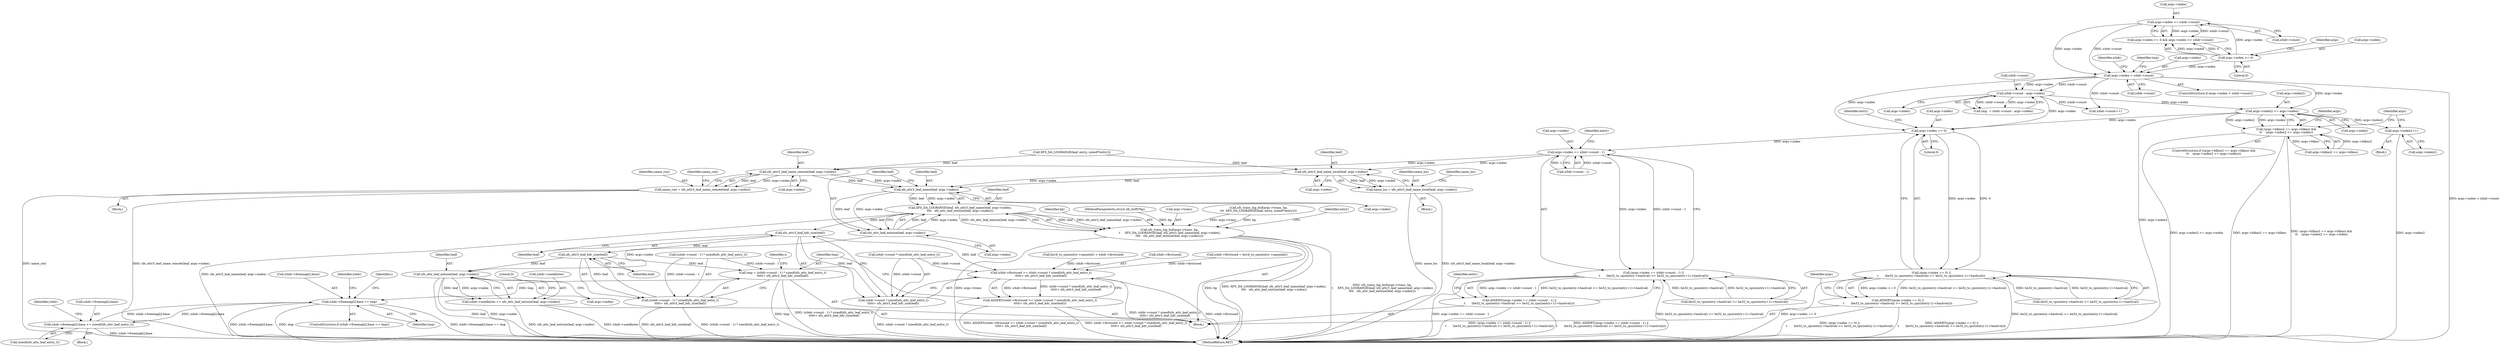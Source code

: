 digraph "0_linux_8275cdd0e7ac550dcce2b3ef6d2fb3b808c1ae59_2@pointer" {
"1000363" [label="(Call,args->index2 <= args->index)"];
"1000157" [label="(Call,args->index < ichdr->count)"];
"1000140" [label="(Call,args->index <= ichdr->count)"];
"1000135" [label="(Call,args->index >= 0)"];
"1000167" [label="(Call,ichdr->count - args->index)"];
"1000355" [label="(Call,(args->blkno2 == args->blkno) &&\n\t\t    (args->index2 <= args->index))"];
"1000371" [label="(Call,args->index2++)"];
"1000388" [label="(Call,args->index == 0)"];
"1000387" [label="(Call,(args->index == 0) ||\n\t       (be32_to_cpu(entry->hashval) >= be32_to_cpu((entry-1)->hashval)))"];
"1000386" [label="(Call,ASSERT((args->index == 0) ||\n\t       (be32_to_cpu(entry->hashval) >= be32_to_cpu((entry-1)->hashval))))"];
"1000406" [label="(Call,args->index == ichdr->count - 1)"];
"1000405" [label="(Call,(args->index == ichdr->count - 1) ||\n\t       (be32_to_cpu(entry->hashval) <= be32_to_cpu((entry+1)->hashval)))"];
"1000404" [label="(Call,ASSERT((args->index == ichdr->count - 1) ||\n\t       (be32_to_cpu(entry->hashval) <= be32_to_cpu((entry+1)->hashval))))"];
"1000435" [label="(Call,xfs_attr3_leaf_name_local(leaf, args->index))"];
"1000433" [label="(Call,name_loc = xfs_attr3_leaf_name_local(leaf, args->index))"];
"1000556" [label="(Call,xfs_attr3_leaf_name(leaf, args->index))"];
"1000554" [label="(Call,XFS_DA_LOGRANGE(leaf, xfs_attr3_leaf_name(leaf, args->index),\n\t\t\t\t   xfs_attr_leaf_entsize(leaf, args->index)))"];
"1000549" [label="(Call,xfs_trans_log_buf(args->trans, bp,\n \t     XFS_DA_LOGRANGE(leaf, xfs_attr3_leaf_name(leaf, args->index),\n\t\t\t\t   xfs_attr_leaf_entsize(leaf, args->index))))"];
"1000595" [label="(Call,xfs_attr3_leaf_hdr_size(leaf))"];
"1000584" [label="(Call,ichdr->firstused >= ichdr->count * sizeof(xfs_attr_leaf_entry_t)\n\t\t\t\t\t+ xfs_attr3_leaf_hdr_size(leaf))"];
"1000583" [label="(Call,ASSERT(ichdr->firstused >= ichdr->count * sizeof(xfs_attr_leaf_entry_t)\n\t\t\t\t\t+ xfs_attr3_leaf_hdr_size(leaf)))"];
"1000588" [label="(Call,ichdr->count * sizeof(xfs_attr_leaf_entry_t)\n\t\t\t\t\t+ xfs_attr3_leaf_hdr_size(leaf))"];
"1000608" [label="(Call,xfs_attr3_leaf_hdr_size(leaf))"];
"1000597" [label="(Call,tmp = (ichdr->count - 1) * sizeof(xfs_attr_leaf_entry_t)\n\t\t\t\t\t+ xfs_attr3_leaf_hdr_size(leaf))"];
"1000621" [label="(Call,ichdr->freemap[i].base == tmp)"];
"1000631" [label="(Call,ichdr->freemap[i].base += sizeof(xfs_attr_leaf_entry_t))"];
"1000599" [label="(Call,(ichdr->count - 1) * sizeof(xfs_attr_leaf_entry_t)\n\t\t\t\t\t+ xfs_attr3_leaf_hdr_size(leaf))"];
"1000655" [label="(Call,xfs_attr_leaf_entsize(leaf, args->index))"];
"1000651" [label="(Call,ichdr->usedbytes += xfs_attr_leaf_entsize(leaf, args->index))"];
"1000561" [label="(Call,xfs_attr_leaf_entsize(leaf, args->index))"];
"1000489" [label="(Call,xfs_attr3_leaf_name_remote(leaf, args->index))"];
"1000487" [label="(Call,name_rmt = xfs_attr3_leaf_name_remote(leaf, args->index))"];
"1000393" [label="(Call,be32_to_cpu(entry->hashval) >= be32_to_cpu((entry-1)->hashval))"];
"1000161" [label="(Call,ichdr->count)"];
"1000612" [label="(Identifier,i)"];
"1000436" [label="(Identifier,leaf)"];
"1000597" [label="(Call,tmp = (ichdr->count - 1) * sizeof(xfs_attr_leaf_entry_t)\n\t\t\t\t\t+ xfs_attr3_leaf_hdr_size(leaf))"];
"1000609" [label="(Identifier,leaf)"];
"1000600" [label="(Call,(ichdr->count - 1) * sizeof(xfs_attr_leaf_entry_t))"];
"1000144" [label="(Call,ichdr->count)"];
"1000550" [label="(Call,args->trans)"];
"1000620" [label="(ControlStructure,if (ichdr->freemap[i].base == tmp))"];
"1000373" [label="(Identifier,args)"];
"1000387" [label="(Call,(args->index == 0) ||\n\t       (be32_to_cpu(entry->hashval) >= be32_to_cpu((entry-1)->hashval)))"];
"1000645" [label="(Identifier,ichdr)"];
"1000375" [label="(Call,xfs_trans_log_buf(args->trans, bp,\n\t\t\t  XFS_DA_LOGRANGE(leaf, entry, sizeof(*entry))))"];
"1000570" [label="(Identifier,entry)"];
"1000491" [label="(Call,args->index)"];
"1000429" [label="(Identifier,entry)"];
"1000380" [label="(Call,XFS_DA_LOGRANGE(leaf, entry, sizeof(*entry)))"];
"1000139" [label="(Literal,0)"];
"1000406" [label="(Call,args->index == ichdr->count - 1)"];
"1000388" [label="(Call,args->index == 0)"];
"1000656" [label="(Identifier,leaf)"];
"1000165" [label="(Call,tmp  = ichdr->count - args->index)"];
"1000555" [label="(Identifier,leaf)"];
"1000567" [label="(Call,be16_to_cpu(entry->nameidx) < ichdr->firstused)"];
"1000356" [label="(Call,args->blkno2 == args->blkno)"];
"1000651" [label="(Call,ichdr->usedbytes += xfs_attr_leaf_entsize(leaf, args->index))"];
"1000141" [label="(Call,args->index)"];
"1000583" [label="(Call,ASSERT(ichdr->firstused >= ichdr->count * sizeof(xfs_attr_leaf_entry_t)\n\t\t\t\t\t+ xfs_attr3_leaf_hdr_size(leaf)))"];
"1000367" [label="(Call,args->index)"];
"1000354" [label="(ControlStructure,if ((args->blkno2 == args->blkno) &&\n\t\t    (args->index2 <= args->index)))"];
"1000562" [label="(Identifier,leaf)"];
"1000639" [label="(Call,sizeof(xfs_attr_leaf_entry_t))"];
"1000156" [label="(ControlStructure,if (args->index < ichdr->count))"];
"1000558" [label="(Call,args->index)"];
"1000655" [label="(Call,xfs_attr_leaf_entsize(leaf, args->index))"];
"1000435" [label="(Call,xfs_attr3_leaf_name_local(leaf, args->index))"];
"1000584" [label="(Call,ichdr->firstused >= ichdr->count * sizeof(xfs_attr_leaf_entry_t)\n\t\t\t\t\t+ xfs_attr3_leaf_hdr_size(leaf))"];
"1000486" [label="(Block,)"];
"1000404" [label="(Call,ASSERT((args->index == ichdr->count - 1) ||\n\t       (be32_to_cpu(entry->hashval) <= be32_to_cpu((entry+1)->hashval))))"];
"1000407" [label="(Call,args->index)"];
"1000167" [label="(Call,ichdr->count - args->index)"];
"1000415" [label="(Call,be32_to_cpu(entry->hashval) <= be32_to_cpu((entry+1)->hashval))"];
"1000622" [label="(Call,ichdr->freemap[i].base)"];
"1000199" [label="(Identifier,ichdr)"];
"1000396" [label="(Identifier,entry)"];
"1000408" [label="(Identifier,args)"];
"1000652" [label="(Call,ichdr->usedbytes)"];
"1000563" [label="(Call,args->index)"];
"1000632" [label="(Call,ichdr->freemap[i].base)"];
"1000662" [label="(MethodReturn,RET)"];
"1000171" [label="(Call,args->index)"];
"1000585" [label="(Call,ichdr->firstused)"];
"1000392" [label="(Literal,0)"];
"1000166" [label="(Identifier,tmp)"];
"1000364" [label="(Call,args->index2)"];
"1000442" [label="(Identifier,name_loc)"];
"1000496" [label="(Identifier,name_rmt)"];
"1000488" [label="(Identifier,name_rmt)"];
"1000599" [label="(Call,(ichdr->count - 1) * sizeof(xfs_attr_leaf_entry_t)\n\t\t\t\t\t+ xfs_attr3_leaf_hdr_size(leaf))"];
"1000595" [label="(Call,xfs_attr3_leaf_hdr_size(leaf))"];
"1000635" [label="(Identifier,ichdr)"];
"1000487" [label="(Call,name_rmt = xfs_attr3_leaf_name_remote(leaf, args->index))"];
"1000490" [label="(Identifier,leaf)"];
"1000553" [label="(Identifier,bp)"];
"1000557" [label="(Identifier,leaf)"];
"1000629" [label="(Identifier,tmp)"];
"1000621" [label="(Call,ichdr->freemap[i].base == tmp)"];
"1000433" [label="(Call,name_loc = xfs_attr3_leaf_name_local(leaf, args->index))"];
"1000355" [label="(Call,(args->blkno2 == args->blkno) &&\n\t\t    (args->index2 <= args->index))"];
"1000434" [label="(Identifier,name_loc)"];
"1000410" [label="(Call,ichdr->count - 1)"];
"1000405" [label="(Call,(args->index == ichdr->count - 1) ||\n\t       (be32_to_cpu(entry->hashval) <= be32_to_cpu((entry+1)->hashval)))"];
"1000110" [label="(Block,)"];
"1000588" [label="(Call,ichdr->count * sizeof(xfs_attr_leaf_entry_t)\n\t\t\t\t\t+ xfs_attr3_leaf_hdr_size(leaf))"];
"1000437" [label="(Call,args->index)"];
"1000596" [label="(Identifier,leaf)"];
"1000142" [label="(Identifier,args)"];
"1000630" [label="(Block,)"];
"1000561" [label="(Call,xfs_attr_leaf_entsize(leaf, args->index))"];
"1000598" [label="(Identifier,tmp)"];
"1000575" [label="(Call,ichdr->firstused = be16_to_cpu(entry->nameidx))"];
"1000418" [label="(Identifier,entry)"];
"1000135" [label="(Call,args->index >= 0)"];
"1000489" [label="(Call,xfs_attr3_leaf_name_remote(leaf, args->index))"];
"1000197" [label="(Call,ichdr->count++)"];
"1000556" [label="(Call,xfs_attr3_leaf_name(leaf, args->index))"];
"1000554" [label="(Call,XFS_DA_LOGRANGE(leaf, xfs_attr3_leaf_name(leaf, args->index),\n\t\t\t\t   xfs_attr_leaf_entsize(leaf, args->index)))"];
"1000618" [label="(Identifier,i)"];
"1000657" [label="(Call,args->index)"];
"1000157" [label="(Call,args->index < ichdr->count)"];
"1000372" [label="(Call,args->index2)"];
"1000136" [label="(Call,args->index)"];
"1000158" [label="(Call,args->index)"];
"1000549" [label="(Call,xfs_trans_log_buf(args->trans, bp,\n \t     XFS_DA_LOGRANGE(leaf, xfs_attr3_leaf_name(leaf, args->index),\n\t\t\t\t   xfs_attr_leaf_entsize(leaf, args->index))))"];
"1000106" [label="(MethodParameterIn,struct xfs_buf\t\t*bp)"];
"1000661" [label="(Literal,0)"];
"1000370" [label="(Block,)"];
"1000371" [label="(Call,args->index2++)"];
"1000363" [label="(Call,args->index2 <= args->index)"];
"1000389" [label="(Call,args->index)"];
"1000377" [label="(Identifier,args)"];
"1000386" [label="(Call,ASSERT((args->index == 0) ||\n\t       (be32_to_cpu(entry->hashval) >= be32_to_cpu((entry-1)->hashval))))"];
"1000631" [label="(Call,ichdr->freemap[i].base += sizeof(xfs_attr_leaf_entry_t))"];
"1000140" [label="(Call,args->index <= ichdr->count)"];
"1000134" [label="(Call,args->index >= 0 && args->index <= ichdr->count)"];
"1000432" [label="(Block,)"];
"1000168" [label="(Call,ichdr->count)"];
"1000589" [label="(Call,ichdr->count * sizeof(xfs_attr_leaf_entry_t))"];
"1000608" [label="(Call,xfs_attr3_leaf_hdr_size(leaf))"];
"1000363" -> "1000355"  [label="AST: "];
"1000363" -> "1000367"  [label="CFG: "];
"1000364" -> "1000363"  [label="AST: "];
"1000367" -> "1000363"  [label="AST: "];
"1000355" -> "1000363"  [label="CFG: "];
"1000363" -> "1000662"  [label="DDG: args->index2"];
"1000363" -> "1000355"  [label="DDG: args->index2"];
"1000363" -> "1000355"  [label="DDG: args->index"];
"1000157" -> "1000363"  [label="DDG: args->index"];
"1000167" -> "1000363"  [label="DDG: args->index"];
"1000363" -> "1000371"  [label="DDG: args->index2"];
"1000363" -> "1000388"  [label="DDG: args->index"];
"1000157" -> "1000156"  [label="AST: "];
"1000157" -> "1000161"  [label="CFG: "];
"1000158" -> "1000157"  [label="AST: "];
"1000161" -> "1000157"  [label="AST: "];
"1000166" -> "1000157"  [label="CFG: "];
"1000199" -> "1000157"  [label="CFG: "];
"1000157" -> "1000662"  [label="DDG: args->index < ichdr->count"];
"1000140" -> "1000157"  [label="DDG: args->index"];
"1000140" -> "1000157"  [label="DDG: ichdr->count"];
"1000135" -> "1000157"  [label="DDG: args->index"];
"1000157" -> "1000167"  [label="DDG: ichdr->count"];
"1000157" -> "1000167"  [label="DDG: args->index"];
"1000157" -> "1000197"  [label="DDG: ichdr->count"];
"1000157" -> "1000388"  [label="DDG: args->index"];
"1000140" -> "1000134"  [label="AST: "];
"1000140" -> "1000144"  [label="CFG: "];
"1000141" -> "1000140"  [label="AST: "];
"1000144" -> "1000140"  [label="AST: "];
"1000134" -> "1000140"  [label="CFG: "];
"1000140" -> "1000134"  [label="DDG: args->index"];
"1000140" -> "1000134"  [label="DDG: ichdr->count"];
"1000135" -> "1000140"  [label="DDG: args->index"];
"1000135" -> "1000134"  [label="AST: "];
"1000135" -> "1000139"  [label="CFG: "];
"1000136" -> "1000135"  [label="AST: "];
"1000139" -> "1000135"  [label="AST: "];
"1000142" -> "1000135"  [label="CFG: "];
"1000134" -> "1000135"  [label="CFG: "];
"1000135" -> "1000134"  [label="DDG: args->index"];
"1000135" -> "1000134"  [label="DDG: 0"];
"1000167" -> "1000165"  [label="AST: "];
"1000167" -> "1000171"  [label="CFG: "];
"1000168" -> "1000167"  [label="AST: "];
"1000171" -> "1000167"  [label="AST: "];
"1000165" -> "1000167"  [label="CFG: "];
"1000167" -> "1000165"  [label="DDG: ichdr->count"];
"1000167" -> "1000165"  [label="DDG: args->index"];
"1000167" -> "1000197"  [label="DDG: ichdr->count"];
"1000167" -> "1000388"  [label="DDG: args->index"];
"1000355" -> "1000354"  [label="AST: "];
"1000355" -> "1000356"  [label="CFG: "];
"1000356" -> "1000355"  [label="AST: "];
"1000373" -> "1000355"  [label="CFG: "];
"1000377" -> "1000355"  [label="CFG: "];
"1000355" -> "1000662"  [label="DDG: args->blkno2 == args->blkno"];
"1000355" -> "1000662"  [label="DDG: (args->blkno2 == args->blkno) &&\n\t\t    (args->index2 <= args->index)"];
"1000355" -> "1000662"  [label="DDG: args->index2 <= args->index"];
"1000356" -> "1000355"  [label="DDG: args->blkno2"];
"1000356" -> "1000355"  [label="DDG: args->blkno"];
"1000371" -> "1000370"  [label="AST: "];
"1000371" -> "1000372"  [label="CFG: "];
"1000372" -> "1000371"  [label="AST: "];
"1000377" -> "1000371"  [label="CFG: "];
"1000371" -> "1000662"  [label="DDG: args->index2"];
"1000388" -> "1000387"  [label="AST: "];
"1000388" -> "1000392"  [label="CFG: "];
"1000389" -> "1000388"  [label="AST: "];
"1000392" -> "1000388"  [label="AST: "];
"1000396" -> "1000388"  [label="CFG: "];
"1000387" -> "1000388"  [label="CFG: "];
"1000388" -> "1000387"  [label="DDG: args->index"];
"1000388" -> "1000387"  [label="DDG: 0"];
"1000388" -> "1000406"  [label="DDG: args->index"];
"1000387" -> "1000386"  [label="AST: "];
"1000387" -> "1000393"  [label="CFG: "];
"1000393" -> "1000387"  [label="AST: "];
"1000386" -> "1000387"  [label="CFG: "];
"1000387" -> "1000662"  [label="DDG: be32_to_cpu(entry->hashval) >= be32_to_cpu((entry-1)->hashval)"];
"1000387" -> "1000662"  [label="DDG: args->index == 0"];
"1000387" -> "1000386"  [label="DDG: args->index == 0"];
"1000387" -> "1000386"  [label="DDG: be32_to_cpu(entry->hashval) >= be32_to_cpu((entry-1)->hashval)"];
"1000393" -> "1000387"  [label="DDG: be32_to_cpu(entry->hashval)"];
"1000393" -> "1000387"  [label="DDG: be32_to_cpu((entry-1)->hashval)"];
"1000386" -> "1000110"  [label="AST: "];
"1000408" -> "1000386"  [label="CFG: "];
"1000386" -> "1000662"  [label="DDG: (args->index == 0) ||\n\t       (be32_to_cpu(entry->hashval) >= be32_to_cpu((entry-1)->hashval))"];
"1000386" -> "1000662"  [label="DDG: ASSERT((args->index == 0) ||\n\t       (be32_to_cpu(entry->hashval) >= be32_to_cpu((entry-1)->hashval)))"];
"1000406" -> "1000405"  [label="AST: "];
"1000406" -> "1000410"  [label="CFG: "];
"1000407" -> "1000406"  [label="AST: "];
"1000410" -> "1000406"  [label="AST: "];
"1000418" -> "1000406"  [label="CFG: "];
"1000405" -> "1000406"  [label="CFG: "];
"1000406" -> "1000405"  [label="DDG: args->index"];
"1000406" -> "1000405"  [label="DDG: ichdr->count - 1"];
"1000410" -> "1000406"  [label="DDG: ichdr->count"];
"1000410" -> "1000406"  [label="DDG: 1"];
"1000406" -> "1000435"  [label="DDG: args->index"];
"1000406" -> "1000489"  [label="DDG: args->index"];
"1000405" -> "1000404"  [label="AST: "];
"1000405" -> "1000415"  [label="CFG: "];
"1000415" -> "1000405"  [label="AST: "];
"1000404" -> "1000405"  [label="CFG: "];
"1000405" -> "1000662"  [label="DDG: be32_to_cpu(entry->hashval) <= be32_to_cpu((entry+1)->hashval)"];
"1000405" -> "1000662"  [label="DDG: args->index == ichdr->count - 1"];
"1000405" -> "1000404"  [label="DDG: args->index == ichdr->count - 1"];
"1000405" -> "1000404"  [label="DDG: be32_to_cpu(entry->hashval) <= be32_to_cpu((entry+1)->hashval)"];
"1000415" -> "1000405"  [label="DDG: be32_to_cpu(entry->hashval)"];
"1000415" -> "1000405"  [label="DDG: be32_to_cpu((entry+1)->hashval)"];
"1000404" -> "1000110"  [label="AST: "];
"1000429" -> "1000404"  [label="CFG: "];
"1000404" -> "1000662"  [label="DDG: (args->index == ichdr->count - 1) ||\n\t       (be32_to_cpu(entry->hashval) <= be32_to_cpu((entry+1)->hashval))"];
"1000404" -> "1000662"  [label="DDG: ASSERT((args->index == ichdr->count - 1) ||\n\t       (be32_to_cpu(entry->hashval) <= be32_to_cpu((entry+1)->hashval)))"];
"1000435" -> "1000433"  [label="AST: "];
"1000435" -> "1000437"  [label="CFG: "];
"1000436" -> "1000435"  [label="AST: "];
"1000437" -> "1000435"  [label="AST: "];
"1000433" -> "1000435"  [label="CFG: "];
"1000435" -> "1000433"  [label="DDG: leaf"];
"1000435" -> "1000433"  [label="DDG: args->index"];
"1000380" -> "1000435"  [label="DDG: leaf"];
"1000435" -> "1000556"  [label="DDG: leaf"];
"1000435" -> "1000556"  [label="DDG: args->index"];
"1000433" -> "1000432"  [label="AST: "];
"1000434" -> "1000433"  [label="AST: "];
"1000442" -> "1000433"  [label="CFG: "];
"1000433" -> "1000662"  [label="DDG: name_loc"];
"1000433" -> "1000662"  [label="DDG: xfs_attr3_leaf_name_local(leaf, args->index)"];
"1000556" -> "1000554"  [label="AST: "];
"1000556" -> "1000558"  [label="CFG: "];
"1000557" -> "1000556"  [label="AST: "];
"1000558" -> "1000556"  [label="AST: "];
"1000562" -> "1000556"  [label="CFG: "];
"1000556" -> "1000554"  [label="DDG: leaf"];
"1000556" -> "1000554"  [label="DDG: args->index"];
"1000489" -> "1000556"  [label="DDG: leaf"];
"1000489" -> "1000556"  [label="DDG: args->index"];
"1000556" -> "1000561"  [label="DDG: leaf"];
"1000556" -> "1000561"  [label="DDG: args->index"];
"1000554" -> "1000549"  [label="AST: "];
"1000554" -> "1000561"  [label="CFG: "];
"1000555" -> "1000554"  [label="AST: "];
"1000561" -> "1000554"  [label="AST: "];
"1000549" -> "1000554"  [label="CFG: "];
"1000554" -> "1000662"  [label="DDG: xfs_attr3_leaf_name(leaf, args->index)"];
"1000554" -> "1000549"  [label="DDG: leaf"];
"1000554" -> "1000549"  [label="DDG: xfs_attr3_leaf_name(leaf, args->index)"];
"1000554" -> "1000549"  [label="DDG: xfs_attr_leaf_entsize(leaf, args->index)"];
"1000561" -> "1000554"  [label="DDG: leaf"];
"1000561" -> "1000554"  [label="DDG: args->index"];
"1000554" -> "1000595"  [label="DDG: leaf"];
"1000549" -> "1000110"  [label="AST: "];
"1000550" -> "1000549"  [label="AST: "];
"1000553" -> "1000549"  [label="AST: "];
"1000570" -> "1000549"  [label="CFG: "];
"1000549" -> "1000662"  [label="DDG: args->trans"];
"1000549" -> "1000662"  [label="DDG: bp"];
"1000549" -> "1000662"  [label="DDG: XFS_DA_LOGRANGE(leaf, xfs_attr3_leaf_name(leaf, args->index),\n\t\t\t\t   xfs_attr_leaf_entsize(leaf, args->index))"];
"1000549" -> "1000662"  [label="DDG: xfs_trans_log_buf(args->trans, bp,\n \t     XFS_DA_LOGRANGE(leaf, xfs_attr3_leaf_name(leaf, args->index),\n\t\t\t\t   xfs_attr_leaf_entsize(leaf, args->index)))"];
"1000375" -> "1000549"  [label="DDG: args->trans"];
"1000375" -> "1000549"  [label="DDG: bp"];
"1000106" -> "1000549"  [label="DDG: bp"];
"1000595" -> "1000588"  [label="AST: "];
"1000595" -> "1000596"  [label="CFG: "];
"1000596" -> "1000595"  [label="AST: "];
"1000588" -> "1000595"  [label="CFG: "];
"1000595" -> "1000584"  [label="DDG: leaf"];
"1000595" -> "1000588"  [label="DDG: leaf"];
"1000595" -> "1000608"  [label="DDG: leaf"];
"1000584" -> "1000583"  [label="AST: "];
"1000584" -> "1000588"  [label="CFG: "];
"1000585" -> "1000584"  [label="AST: "];
"1000588" -> "1000584"  [label="AST: "];
"1000583" -> "1000584"  [label="CFG: "];
"1000584" -> "1000662"  [label="DDG: ichdr->count * sizeof(xfs_attr_leaf_entry_t)\n\t\t\t\t\t+ xfs_attr3_leaf_hdr_size(leaf)"];
"1000584" -> "1000662"  [label="DDG: ichdr->firstused"];
"1000584" -> "1000583"  [label="DDG: ichdr->firstused"];
"1000584" -> "1000583"  [label="DDG: ichdr->count * sizeof(xfs_attr_leaf_entry_t)\n\t\t\t\t\t+ xfs_attr3_leaf_hdr_size(leaf)"];
"1000567" -> "1000584"  [label="DDG: ichdr->firstused"];
"1000575" -> "1000584"  [label="DDG: ichdr->firstused"];
"1000589" -> "1000584"  [label="DDG: ichdr->count"];
"1000583" -> "1000110"  [label="AST: "];
"1000598" -> "1000583"  [label="CFG: "];
"1000583" -> "1000662"  [label="DDG: ASSERT(ichdr->firstused >= ichdr->count * sizeof(xfs_attr_leaf_entry_t)\n\t\t\t\t\t+ xfs_attr3_leaf_hdr_size(leaf))"];
"1000583" -> "1000662"  [label="DDG: ichdr->firstused >= ichdr->count * sizeof(xfs_attr_leaf_entry_t)\n\t\t\t\t\t+ xfs_attr3_leaf_hdr_size(leaf)"];
"1000589" -> "1000588"  [label="AST: "];
"1000588" -> "1000662"  [label="DDG: ichdr->count * sizeof(xfs_attr_leaf_entry_t)"];
"1000589" -> "1000588"  [label="DDG: ichdr->count"];
"1000608" -> "1000599"  [label="AST: "];
"1000608" -> "1000609"  [label="CFG: "];
"1000609" -> "1000608"  [label="AST: "];
"1000599" -> "1000608"  [label="CFG: "];
"1000608" -> "1000597"  [label="DDG: leaf"];
"1000608" -> "1000599"  [label="DDG: leaf"];
"1000608" -> "1000655"  [label="DDG: leaf"];
"1000597" -> "1000110"  [label="AST: "];
"1000597" -> "1000599"  [label="CFG: "];
"1000598" -> "1000597"  [label="AST: "];
"1000599" -> "1000597"  [label="AST: "];
"1000612" -> "1000597"  [label="CFG: "];
"1000597" -> "1000662"  [label="DDG: (ichdr->count - 1) * sizeof(xfs_attr_leaf_entry_t)\n\t\t\t\t\t+ xfs_attr3_leaf_hdr_size(leaf)"];
"1000597" -> "1000662"  [label="DDG: tmp"];
"1000600" -> "1000597"  [label="DDG: ichdr->count - 1"];
"1000597" -> "1000621"  [label="DDG: tmp"];
"1000621" -> "1000620"  [label="AST: "];
"1000621" -> "1000629"  [label="CFG: "];
"1000622" -> "1000621"  [label="AST: "];
"1000629" -> "1000621"  [label="AST: "];
"1000635" -> "1000621"  [label="CFG: "];
"1000618" -> "1000621"  [label="CFG: "];
"1000621" -> "1000662"  [label="DDG: ichdr->freemap[i].base"];
"1000621" -> "1000662"  [label="DDG: tmp"];
"1000621" -> "1000662"  [label="DDG: ichdr->freemap[i].base == tmp"];
"1000631" -> "1000621"  [label="DDG: ichdr->freemap[i].base"];
"1000621" -> "1000631"  [label="DDG: ichdr->freemap[i].base"];
"1000631" -> "1000630"  [label="AST: "];
"1000631" -> "1000639"  [label="CFG: "];
"1000632" -> "1000631"  [label="AST: "];
"1000639" -> "1000631"  [label="AST: "];
"1000645" -> "1000631"  [label="CFG: "];
"1000631" -> "1000662"  [label="DDG: ichdr->freemap[i].base"];
"1000600" -> "1000599"  [label="AST: "];
"1000599" -> "1000662"  [label="DDG: (ichdr->count - 1) * sizeof(xfs_attr_leaf_entry_t)"];
"1000599" -> "1000662"  [label="DDG: xfs_attr3_leaf_hdr_size(leaf)"];
"1000600" -> "1000599"  [label="DDG: ichdr->count - 1"];
"1000655" -> "1000651"  [label="AST: "];
"1000655" -> "1000657"  [label="CFG: "];
"1000656" -> "1000655"  [label="AST: "];
"1000657" -> "1000655"  [label="AST: "];
"1000651" -> "1000655"  [label="CFG: "];
"1000655" -> "1000662"  [label="DDG: leaf"];
"1000655" -> "1000662"  [label="DDG: args->index"];
"1000655" -> "1000651"  [label="DDG: leaf"];
"1000655" -> "1000651"  [label="DDG: args->index"];
"1000561" -> "1000655"  [label="DDG: args->index"];
"1000651" -> "1000110"  [label="AST: "];
"1000652" -> "1000651"  [label="AST: "];
"1000661" -> "1000651"  [label="CFG: "];
"1000651" -> "1000662"  [label="DDG: xfs_attr_leaf_entsize(leaf, args->index)"];
"1000651" -> "1000662"  [label="DDG: ichdr->usedbytes"];
"1000561" -> "1000563"  [label="CFG: "];
"1000562" -> "1000561"  [label="AST: "];
"1000563" -> "1000561"  [label="AST: "];
"1000489" -> "1000487"  [label="AST: "];
"1000489" -> "1000491"  [label="CFG: "];
"1000490" -> "1000489"  [label="AST: "];
"1000491" -> "1000489"  [label="AST: "];
"1000487" -> "1000489"  [label="CFG: "];
"1000489" -> "1000487"  [label="DDG: leaf"];
"1000489" -> "1000487"  [label="DDG: args->index"];
"1000380" -> "1000489"  [label="DDG: leaf"];
"1000487" -> "1000486"  [label="AST: "];
"1000488" -> "1000487"  [label="AST: "];
"1000496" -> "1000487"  [label="CFG: "];
"1000487" -> "1000662"  [label="DDG: xfs_attr3_leaf_name_remote(leaf, args->index)"];
"1000487" -> "1000662"  [label="DDG: name_rmt"];
}
